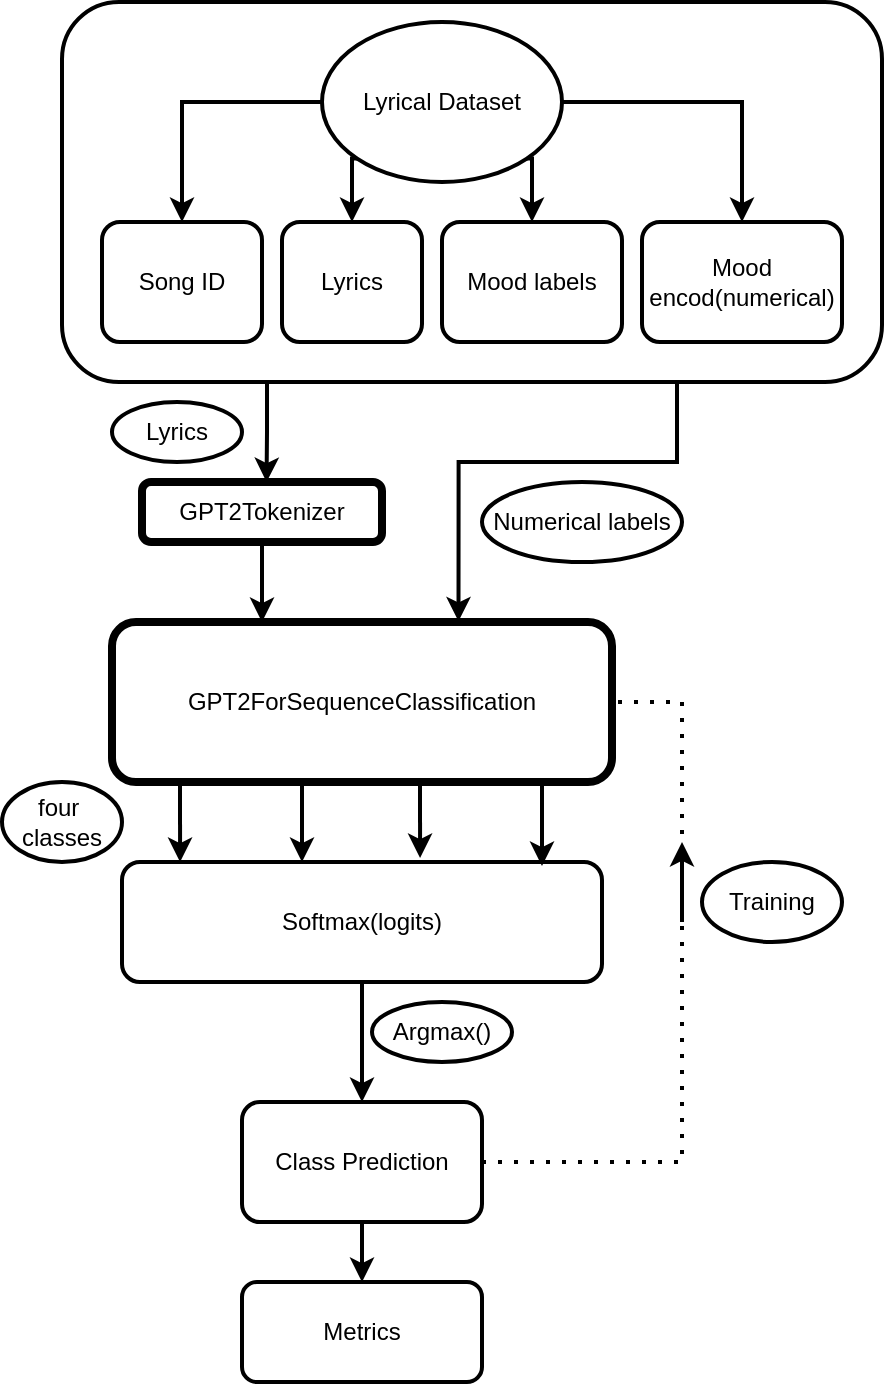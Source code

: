 <mxfile version="22.1.5" type="device" pages="3">
  <diagram name="Page-1" id="GchLbO1iNPoTyE5qInSt">
    <mxGraphModel dx="1434" dy="792" grid="1" gridSize="10" guides="1" tooltips="1" connect="1" arrows="1" fold="1" page="1" pageScale="1" pageWidth="850" pageHeight="1100" math="0" shadow="0">
      <root>
        <mxCell id="0" />
        <mxCell id="1" parent="0" />
        <mxCell id="mV-1oKqVjTQQlSf3rOhL-16" value="" style="rounded=1;whiteSpace=wrap;html=1;gradientColor=default;fillColor=none;strokeWidth=2;" parent="1" vertex="1">
          <mxGeometry x="60" y="130" width="410" height="190" as="geometry" />
        </mxCell>
        <mxCell id="mV-1oKqVjTQQlSf3rOhL-5" value="Lyrics" style="rounded=1;whiteSpace=wrap;html=1;fillColor=none;strokeWidth=2;" parent="1" vertex="1">
          <mxGeometry x="170" y="240" width="70" height="60" as="geometry" />
        </mxCell>
        <mxCell id="mV-1oKqVjTQQlSf3rOhL-12" style="edgeStyle=orthogonalEdgeStyle;rounded=0;orthogonalLoop=1;jettySize=auto;html=1;exitX=1;exitY=1;exitDx=0;exitDy=0;entryX=0.5;entryY=0;entryDx=0;entryDy=0;strokeWidth=2;" parent="1" source="mV-1oKqVjTQQlSf3rOhL-9" target="mV-1oKqVjTQQlSf3rOhL-6" edge="1">
          <mxGeometry relative="1" as="geometry" />
        </mxCell>
        <mxCell id="mV-1oKqVjTQQlSf3rOhL-6" value="Mood labels" style="rounded=1;whiteSpace=wrap;html=1;fillColor=none;strokeWidth=2;" parent="1" vertex="1">
          <mxGeometry x="250" y="240" width="90" height="60" as="geometry" />
        </mxCell>
        <mxCell id="mV-1oKqVjTQQlSf3rOhL-7" value="Mood encod(numerical)" style="rounded=1;whiteSpace=wrap;html=1;fillColor=none;strokeWidth=2;" parent="1" vertex="1">
          <mxGeometry x="350" y="240" width="100" height="60" as="geometry" />
        </mxCell>
        <mxCell id="mV-1oKqVjTQQlSf3rOhL-8" value="Song ID" style="rounded=1;whiteSpace=wrap;html=1;fillColor=none;strokeWidth=2;" parent="1" vertex="1">
          <mxGeometry x="80" y="240" width="80" height="60" as="geometry" />
        </mxCell>
        <mxCell id="mV-1oKqVjTQQlSf3rOhL-13" style="edgeStyle=orthogonalEdgeStyle;rounded=0;orthogonalLoop=1;jettySize=auto;html=1;entryX=0.5;entryY=0;entryDx=0;entryDy=0;strokeWidth=2;" parent="1" source="mV-1oKqVjTQQlSf3rOhL-9" target="mV-1oKqVjTQQlSf3rOhL-7" edge="1">
          <mxGeometry relative="1" as="geometry" />
        </mxCell>
        <mxCell id="mV-1oKqVjTQQlSf3rOhL-14" style="edgeStyle=orthogonalEdgeStyle;rounded=0;orthogonalLoop=1;jettySize=auto;html=1;entryX=0.5;entryY=0;entryDx=0;entryDy=0;strokeWidth=2;" parent="1" source="mV-1oKqVjTQQlSf3rOhL-9" target="mV-1oKqVjTQQlSf3rOhL-8" edge="1">
          <mxGeometry relative="1" as="geometry">
            <mxPoint x="120" y="230" as="targetPoint" />
          </mxGeometry>
        </mxCell>
        <mxCell id="mV-1oKqVjTQQlSf3rOhL-15" style="edgeStyle=orthogonalEdgeStyle;rounded=0;orthogonalLoop=1;jettySize=auto;html=1;exitX=0;exitY=1;exitDx=0;exitDy=0;entryX=0.5;entryY=0;entryDx=0;entryDy=0;strokeWidth=2;" parent="1" source="mV-1oKqVjTQQlSf3rOhL-9" target="mV-1oKqVjTQQlSf3rOhL-5" edge="1">
          <mxGeometry relative="1" as="geometry" />
        </mxCell>
        <mxCell id="mV-1oKqVjTQQlSf3rOhL-9" value="Lyrical Dataset" style="ellipse;whiteSpace=wrap;html=1;fillColor=none;strokeWidth=2;" parent="1" vertex="1">
          <mxGeometry x="190" y="140" width="120" height="80" as="geometry" />
        </mxCell>
        <mxCell id="mV-1oKqVjTQQlSf3rOhL-23" style="edgeStyle=orthogonalEdgeStyle;rounded=0;orthogonalLoop=1;jettySize=auto;html=1;strokeWidth=2;" parent="1" source="mV-1oKqVjTQQlSf3rOhL-18" edge="1">
          <mxGeometry relative="1" as="geometry">
            <mxPoint x="160" y="440" as="targetPoint" />
          </mxGeometry>
        </mxCell>
        <mxCell id="mV-1oKqVjTQQlSf3rOhL-18" value="GPT2Tokenizer" style="rounded=1;whiteSpace=wrap;html=1;fillColor=none;strokeWidth=4;" parent="1" vertex="1">
          <mxGeometry x="100" y="370" width="120" height="30" as="geometry" />
        </mxCell>
        <mxCell id="mV-1oKqVjTQQlSf3rOhL-19" value="Lyrics" style="ellipse;whiteSpace=wrap;html=1;fillColor=none;strokeWidth=2;" parent="1" vertex="1">
          <mxGeometry x="85" y="330" width="65" height="30" as="geometry" />
        </mxCell>
        <mxCell id="mV-1oKqVjTQQlSf3rOhL-20" value="Numerical labels" style="ellipse;whiteSpace=wrap;html=1;fillColor=none;strokeWidth=2;" parent="1" vertex="1">
          <mxGeometry x="270" y="370" width="100" height="40" as="geometry" />
        </mxCell>
        <mxCell id="mV-1oKqVjTQQlSf3rOhL-24" value="GPT2ForSequenceClassification" style="rounded=1;whiteSpace=wrap;html=1;fillColor=none;strokeWidth=4;" parent="1" vertex="1">
          <mxGeometry x="85" y="440" width="250" height="80" as="geometry" />
        </mxCell>
        <mxCell id="mV-1oKqVjTQQlSf3rOhL-39" style="edgeStyle=orthogonalEdgeStyle;rounded=0;orthogonalLoop=1;jettySize=auto;html=1;entryX=0.5;entryY=0;entryDx=0;entryDy=0;strokeWidth=2;" parent="1" source="mV-1oKqVjTQQlSf3rOhL-27" target="mV-1oKqVjTQQlSf3rOhL-41" edge="1">
          <mxGeometry relative="1" as="geometry">
            <mxPoint x="210" y="650" as="targetPoint" />
          </mxGeometry>
        </mxCell>
        <mxCell id="mV-1oKqVjTQQlSf3rOhL-27" value="Softmax(logits)" style="rounded=1;whiteSpace=wrap;html=1;fillColor=none;strokeWidth=2;" parent="1" vertex="1">
          <mxGeometry x="90" y="560" width="240" height="60" as="geometry" />
        </mxCell>
        <mxCell id="mV-1oKqVjTQQlSf3rOhL-32" value="" style="endArrow=classic;html=1;rounded=0;entryX=0.621;entryY=-0.033;entryDx=0;entryDy=0;entryPerimeter=0;strokeWidth=2;" parent="1" target="mV-1oKqVjTQQlSf3rOhL-27" edge="1">
          <mxGeometry width="50" height="50" relative="1" as="geometry">
            <mxPoint x="239" y="520" as="sourcePoint" />
            <mxPoint x="240" y="548" as="targetPoint" />
            <Array as="points" />
          </mxGeometry>
        </mxCell>
        <mxCell id="mV-1oKqVjTQQlSf3rOhL-33" value="" style="endArrow=classic;html=1;rounded=0;strokeWidth=2;" parent="1" edge="1">
          <mxGeometry width="50" height="50" relative="1" as="geometry">
            <mxPoint x="180" y="520" as="sourcePoint" />
            <mxPoint x="180" y="560" as="targetPoint" />
          </mxGeometry>
        </mxCell>
        <mxCell id="mV-1oKqVjTQQlSf3rOhL-36" value="" style="endArrow=classic;html=1;rounded=0;entryX=0.875;entryY=0.033;entryDx=0;entryDy=0;entryPerimeter=0;strokeWidth=2;" parent="1" target="mV-1oKqVjTQQlSf3rOhL-27" edge="1">
          <mxGeometry width="50" height="50" relative="1" as="geometry">
            <mxPoint x="300" y="520" as="sourcePoint" />
            <mxPoint x="280" y="550" as="targetPoint" />
          </mxGeometry>
        </mxCell>
        <mxCell id="mV-1oKqVjTQQlSf3rOhL-37" value="" style="endArrow=classic;html=1;rounded=0;entryX=0.121;entryY=0;entryDx=0;entryDy=0;entryPerimeter=0;strokeWidth=2;" parent="1" target="mV-1oKqVjTQQlSf3rOhL-27" edge="1">
          <mxGeometry width="50" height="50" relative="1" as="geometry">
            <mxPoint x="119" y="520" as="sourcePoint" />
            <mxPoint x="119.5" y="548" as="targetPoint" />
          </mxGeometry>
        </mxCell>
        <mxCell id="mV-1oKqVjTQQlSf3rOhL-46" style="edgeStyle=orthogonalEdgeStyle;rounded=0;orthogonalLoop=1;jettySize=auto;html=1;entryX=0.5;entryY=0;entryDx=0;entryDy=0;strokeWidth=2;" parent="1" source="mV-1oKqVjTQQlSf3rOhL-41" target="mV-1oKqVjTQQlSf3rOhL-47" edge="1">
          <mxGeometry relative="1" as="geometry">
            <mxPoint x="210" y="790" as="targetPoint" />
          </mxGeometry>
        </mxCell>
        <mxCell id="mV-1oKqVjTQQlSf3rOhL-41" value="Class Prediction" style="rounded=1;whiteSpace=wrap;html=1;fillColor=none;strokeWidth=2;" parent="1" vertex="1">
          <mxGeometry x="150" y="680" width="120" height="60" as="geometry" />
        </mxCell>
        <mxCell id="mV-1oKqVjTQQlSf3rOhL-42" value="Argmax()" style="ellipse;whiteSpace=wrap;html=1;fillColor=none;strokeWidth=2;" parent="1" vertex="1">
          <mxGeometry x="215" y="630" width="70" height="30" as="geometry" />
        </mxCell>
        <mxCell id="mV-1oKqVjTQQlSf3rOhL-43" value="" style="endArrow=none;dashed=1;html=1;dashPattern=1 3;strokeWidth=2;rounded=0;exitX=1;exitY=0.5;exitDx=0;exitDy=0;entryX=1;entryY=0.5;entryDx=0;entryDy=0;" parent="1" source="mV-1oKqVjTQQlSf3rOhL-41" target="mV-1oKqVjTQQlSf3rOhL-24" edge="1">
          <mxGeometry width="50" height="50" relative="1" as="geometry">
            <mxPoint x="280" y="420" as="sourcePoint" />
            <mxPoint x="380" y="460" as="targetPoint" />
            <Array as="points">
              <mxPoint x="370" y="710" />
              <mxPoint x="370" y="480" />
            </Array>
          </mxGeometry>
        </mxCell>
        <mxCell id="mV-1oKqVjTQQlSf3rOhL-44" value="" style="endArrow=classic;html=1;rounded=0;strokeWidth=2;" parent="1" edge="1">
          <mxGeometry width="50" height="50" relative="1" as="geometry">
            <mxPoint x="370" y="590" as="sourcePoint" />
            <mxPoint x="370" y="550" as="targetPoint" />
          </mxGeometry>
        </mxCell>
        <mxCell id="mV-1oKqVjTQQlSf3rOhL-45" value="Training" style="ellipse;whiteSpace=wrap;html=1;fillColor=none;strokeWidth=2;" parent="1" vertex="1">
          <mxGeometry x="380" y="560" width="70" height="40" as="geometry" />
        </mxCell>
        <mxCell id="mV-1oKqVjTQQlSf3rOhL-47" value="Metrics" style="rounded=1;whiteSpace=wrap;html=1;fillColor=none;strokeWidth=2;" parent="1" vertex="1">
          <mxGeometry x="150" y="770" width="120" height="50" as="geometry" />
        </mxCell>
        <mxCell id="mV-1oKqVjTQQlSf3rOhL-48" value="four&amp;nbsp;&lt;br&gt;classes" style="ellipse;whiteSpace=wrap;html=1;fillColor=none;strokeWidth=2;" parent="1" vertex="1">
          <mxGeometry x="30" y="520" width="60" height="40" as="geometry" />
        </mxCell>
        <mxCell id="4-Rfj1Kdx26H1c4bBnlP-1" style="edgeStyle=orthogonalEdgeStyle;rounded=0;orthogonalLoop=1;jettySize=auto;html=1;exitX=0.25;exitY=1;exitDx=0;exitDy=0;entryX=0.519;entryY=0;entryDx=0;entryDy=0;entryPerimeter=0;strokeWidth=2;" parent="1" source="mV-1oKqVjTQQlSf3rOhL-16" target="mV-1oKqVjTQQlSf3rOhL-18" edge="1">
          <mxGeometry relative="1" as="geometry" />
        </mxCell>
        <mxCell id="4-Rfj1Kdx26H1c4bBnlP-2" style="edgeStyle=orthogonalEdgeStyle;rounded=0;orthogonalLoop=1;jettySize=auto;html=1;exitX=0.75;exitY=1;exitDx=0;exitDy=0;entryX=0.693;entryY=-0.004;entryDx=0;entryDy=0;entryPerimeter=0;strokeWidth=2;" parent="1" source="mV-1oKqVjTQQlSf3rOhL-16" target="mV-1oKqVjTQQlSf3rOhL-24" edge="1">
          <mxGeometry relative="1" as="geometry">
            <Array as="points">
              <mxPoint x="368" y="360" />
              <mxPoint x="258" y="360" />
            </Array>
          </mxGeometry>
        </mxCell>
      </root>
    </mxGraphModel>
  </diagram>
  <diagram id="_OglIhIht3M4rGXMLFDZ" name="Page-2">
    <mxGraphModel dx="1434" dy="792" grid="1" gridSize="10" guides="1" tooltips="1" connect="1" arrows="1" fold="1" page="1" pageScale="1" pageWidth="850" pageHeight="1100" math="0" shadow="0">
      <root>
        <mxCell id="0" />
        <mxCell id="1" parent="0" />
        <mxCell id="_8660Brz_xGUj415XtKB-8" value="{&lt;b style=&quot;border-color: var(--border-color);&quot;&gt;&#39;messages&#39;:&lt;/b&gt;&lt;br style=&quot;border-color: var(--border-color);&quot;&gt;&amp;nbsp;[{ &#39;&lt;b style=&quot;border-color: var(--border-color);&quot;&gt;role&#39;:&lt;/b&gt;, &#39;system&#39;,&amp;nbsp;&lt;b style=&quot;border-color: var(--border-color);&quot;&gt;&#39;content&#39;:&lt;/b&gt;&amp;nbsp;&quot;&amp;lt;prompt&amp;gt;&quot;},&amp;nbsp;&lt;br style=&quot;border-color: var(--border-color);&quot;&gt;{&amp;nbsp;&lt;b style=&quot;border-color: var(--border-color);&quot;&gt;&#39;role&#39;:&lt;/b&gt;&amp;nbsp;&#39;user&#39;,&amp;nbsp;&lt;b style=&quot;border-color: var(--border-color);&quot;&gt;&#39;content&#39;:&lt;/b&gt;&amp;nbsp;&quot;&amp;lt;Lyrics&amp;gt;&quot;},&lt;br style=&quot;border-color: var(--border-color);&quot;&gt;{&amp;nbsp;&lt;b style=&quot;border-color: var(--border-color);&quot;&gt;&#39;role&#39;:&lt;/b&gt;&amp;nbsp;&#39;assistant&#39; ,&amp;nbsp;&lt;b style=&quot;border-color: var(--border-color);&quot;&gt;&#39;content&#39;:&lt;/b&gt;&amp;nbsp;&#39;&amp;lt;mood&amp;gt;&#39;}]&lt;br style=&quot;border-color: var(--border-color);&quot;&gt;}" style="shape=note;whiteSpace=wrap;html=1;backgroundOutline=1;darkOpacity=0.05;fillColor=none;strokeWidth=2;" parent="1" vertex="1">
          <mxGeometry x="315" y="340" width="240" height="110" as="geometry" />
        </mxCell>
        <mxCell id="_8660Brz_xGUj415XtKB-9" style="edgeStyle=orthogonalEdgeStyle;rounded=0;orthogonalLoop=1;jettySize=auto;html=1;shape=arrow;strokeWidth=2;" parent="1" source="_ObLRer9sb4h27vAWSU8-1" target="_8660Brz_xGUj415XtKB-8" edge="1">
          <mxGeometry relative="1" as="geometry" />
        </mxCell>
        <mxCell id="_ObLRer9sb4h27vAWSU8-1" value="" style="rounded=1;whiteSpace=wrap;html=1;fillColor=none;strokeWidth=2;" parent="1" vertex="1">
          <mxGeometry x="300" y="140" width="270" height="150" as="geometry" />
        </mxCell>
        <mxCell id="Joi1lDfrOlfMsABNS_wB-5" style="edgeStyle=orthogonalEdgeStyle;rounded=0;orthogonalLoop=1;jettySize=auto;html=1;strokeWidth=2;" parent="1" source="Joi1lDfrOlfMsABNS_wB-1" target="Joi1lDfrOlfMsABNS_wB-2" edge="1">
          <mxGeometry relative="1" as="geometry">
            <Array as="points">
              <mxPoint x="353" y="170" />
            </Array>
          </mxGeometry>
        </mxCell>
        <mxCell id="Joi1lDfrOlfMsABNS_wB-6" style="edgeStyle=orthogonalEdgeStyle;rounded=0;orthogonalLoop=1;jettySize=auto;html=1;exitX=0.5;exitY=1;exitDx=0;exitDy=0;strokeWidth=2;" parent="1" source="Joi1lDfrOlfMsABNS_wB-1" target="Joi1lDfrOlfMsABNS_wB-3" edge="1">
          <mxGeometry relative="1" as="geometry" />
        </mxCell>
        <mxCell id="Joi1lDfrOlfMsABNS_wB-7" style="edgeStyle=orthogonalEdgeStyle;rounded=0;orthogonalLoop=1;jettySize=auto;html=1;exitX=1;exitY=0.5;exitDx=0;exitDy=0;strokeWidth=2;" parent="1" source="Joi1lDfrOlfMsABNS_wB-1" target="Joi1lDfrOlfMsABNS_wB-4" edge="1">
          <mxGeometry relative="1" as="geometry" />
        </mxCell>
        <mxCell id="Joi1lDfrOlfMsABNS_wB-1" value="Dataset" style="ellipse;whiteSpace=wrap;html=1;fillColor=none;strokeWidth=2;" parent="1" vertex="1">
          <mxGeometry x="392.5" y="150" width="85" height="40" as="geometry" />
        </mxCell>
        <mxCell id="Joi1lDfrOlfMsABNS_wB-2" value="Prompt&amp;nbsp;" style="ellipse;whiteSpace=wrap;html=1;fillColor=none;strokeWidth=2;" parent="1" vertex="1">
          <mxGeometry x="312.5" y="230" width="80" height="40" as="geometry" />
        </mxCell>
        <mxCell id="Joi1lDfrOlfMsABNS_wB-3" value="Lyrics" style="ellipse;whiteSpace=wrap;html=1;fillColor=none;strokeWidth=2;" parent="1" vertex="1">
          <mxGeometry x="397.5" y="230" width="75" height="40" as="geometry" />
        </mxCell>
        <mxCell id="Joi1lDfrOlfMsABNS_wB-4" value="Mood" style="ellipse;whiteSpace=wrap;html=1;fillColor=none;strokeWidth=2;" parent="1" vertex="1">
          <mxGeometry x="477.5" y="230" width="70" height="40" as="geometry" />
        </mxCell>
        <mxCell id="rQHHP0HwqIdfR3n4rNn0-1" style="edgeStyle=orthogonalEdgeStyle;rounded=0;orthogonalLoop=1;jettySize=auto;html=1;entryX=0.5;entryY=0;entryDx=0;entryDy=0;strokeWidth=2;" parent="1" source="rSYCCPlqBnTRYwq1bG2g-5" target="rSYCCPlqBnTRYwq1bG2g-12" edge="1">
          <mxGeometry relative="1" as="geometry" />
        </mxCell>
        <mxCell id="rSYCCPlqBnTRYwq1bG2g-5" value="Create a fine-tuned model" style="rounded=1;whiteSpace=wrap;html=1;fillColor=none;strokeWidth=2;" parent="1" vertex="1">
          <mxGeometry x="610" y="390" width="120" height="60" as="geometry" />
        </mxCell>
        <mxCell id="rSYCCPlqBnTRYwq1bG2g-7" value="" style="edgeStyle=orthogonalEdgeStyle;rounded=0;orthogonalLoop=1;jettySize=auto;html=1;strokeWidth=2;" parent="1" source="_ObLRer9sb4h27vAWSU8-1" target="rSYCCPlqBnTRYwq1bG2g-2" edge="1">
          <mxGeometry relative="1" as="geometry">
            <mxPoint x="435" y="400" as="targetPoint" />
            <mxPoint x="435" y="310" as="sourcePoint" />
            <Array as="points">
              <mxPoint x="650" y="215" />
            </Array>
          </mxGeometry>
        </mxCell>
        <mxCell id="rSYCCPlqBnTRYwq1bG2g-11" style="edgeStyle=orthogonalEdgeStyle;rounded=0;orthogonalLoop=1;jettySize=auto;html=1;entryX=0.5;entryY=0;entryDx=0;entryDy=0;strokeWidth=2;" parent="1" source="rSYCCPlqBnTRYwq1bG2g-2" target="rSYCCPlqBnTRYwq1bG2g-4" edge="1">
          <mxGeometry relative="1" as="geometry" />
        </mxCell>
        <mxCell id="rSYCCPlqBnTRYwq1bG2g-2" value="Create train, validation and test .jsonl files." style="rounded=1;whiteSpace=wrap;html=1;fillColor=none;strokeWidth=2;" parent="1" vertex="1">
          <mxGeometry x="612.5" y="180" width="115" height="70" as="geometry" />
        </mxCell>
        <mxCell id="rSYCCPlqBnTRYwq1bG2g-10" style="edgeStyle=orthogonalEdgeStyle;rounded=0;orthogonalLoop=1;jettySize=auto;html=1;entryX=0.5;entryY=0;entryDx=0;entryDy=0;strokeWidth=2;" parent="1" source="rSYCCPlqBnTRYwq1bG2g-4" target="rSYCCPlqBnTRYwq1bG2g-5" edge="1">
          <mxGeometry relative="1" as="geometry" />
        </mxCell>
        <mxCell id="rSYCCPlqBnTRYwq1bG2g-4" value="Uploading training and validation files" style="rounded=1;whiteSpace=wrap;html=1;fillColor=none;strokeWidth=2;" parent="1" vertex="1">
          <mxGeometry x="610" y="290" width="120" height="60" as="geometry" />
        </mxCell>
        <mxCell id="rSYCCPlqBnTRYwq1bG2g-12" value="Model Testing&lt;br&gt;+&lt;br&gt;Metrics" style="rounded=1;whiteSpace=wrap;html=1;fillColor=none;strokeWidth=2;" parent="1" vertex="1">
          <mxGeometry x="610" y="490" width="120" height="60" as="geometry" />
        </mxCell>
        <mxCell id="0EmcJezWehv9iLn6TFu5-3" value="" style="endArrow=none;dashed=1;html=1;dashPattern=1 3;strokeWidth=2;rounded=0;" parent="1" edge="1">
          <mxGeometry width="50" height="50" relative="1" as="geometry">
            <mxPoint x="590" y="470" as="sourcePoint" />
            <mxPoint x="750" y="280" as="targetPoint" />
            <Array as="points">
              <mxPoint x="590" y="280" />
            </Array>
          </mxGeometry>
        </mxCell>
        <mxCell id="0EmcJezWehv9iLn6TFu5-4" value="" style="endArrow=none;dashed=1;html=1;dashPattern=1 3;strokeWidth=2;rounded=0;" parent="1" edge="1">
          <mxGeometry width="50" height="50" relative="1" as="geometry">
            <mxPoint x="590" y="470" as="sourcePoint" />
            <mxPoint x="750" y="280" as="targetPoint" />
            <Array as="points">
              <mxPoint x="750" y="470" />
            </Array>
          </mxGeometry>
        </mxCell>
      </root>
    </mxGraphModel>
  </diagram>
  <diagram id="94xM6uwidhWpOOv7LRtw" name="Page-3">
    <mxGraphModel dx="1434" dy="792" grid="1" gridSize="10" guides="1" tooltips="1" connect="1" arrows="1" fold="1" page="1" pageScale="1" pageWidth="850" pageHeight="1100" math="0" shadow="0">
      <root>
        <mxCell id="0" />
        <mxCell id="1" parent="0" />
        <mxCell id="8uczWQQy4p3wx889NDqz-1" value="&lt;p&gt;&lt;b&gt;&quot;You are a chatbot that, when prompted with song lyrics, predicts one of the emotions (&#39;Happy&#39;, &#39;Sad&#39;, &#39;Angry&#39;, or &#39;Relaxed&#39;)&amp;nbsp;&lt;span style=&quot;background-color: initial;&quot;&gt;without providing any explanation. Reply with only the emotion name. &quot;&lt;/span&gt;&lt;/b&gt;&lt;/p&gt;" style="shape=card;whiteSpace=wrap;html=1;strokeWidth=3;" parent="1" vertex="1">
          <mxGeometry x="100" y="150" width="350" height="120" as="geometry" />
        </mxCell>
        <mxCell id="8uczWQQy4p3wx889NDqz-2" value="&lt;b&gt;Learning Rate:&lt;/b&gt; 1e-5&lt;br&gt;&lt;b&gt;StepLR &lt;/b&gt;(gamma = 0.9)&lt;br&gt;&lt;b&gt;Epochs:&lt;/b&gt; 20&lt;br&gt;&lt;b&gt;Batch size: &lt;/b&gt;8" style="rounded=1;whiteSpace=wrap;html=1;strokeWidth=2;" parent="1" vertex="1">
          <mxGeometry x="150" y="470" width="150" height="120" as="geometry" />
        </mxCell>
        <mxCell id="8uczWQQy4p3wx889NDqz-3" value="&lt;b&gt;Learning Rate:&lt;/b&gt; 1e-5&lt;br&gt;&lt;b&gt;StepLR &lt;/b&gt;(gamma = 0.9)&lt;br&gt;&lt;b&gt;Epochs:&lt;/b&gt; 20&lt;br&gt;&lt;b&gt;Batch size: &lt;/b&gt;4" style="rounded=1;whiteSpace=wrap;html=1;strokeWidth=2;" parent="1" vertex="1">
          <mxGeometry x="380" y="470" width="150" height="120" as="geometry" />
        </mxCell>
      </root>
    </mxGraphModel>
  </diagram>
</mxfile>
